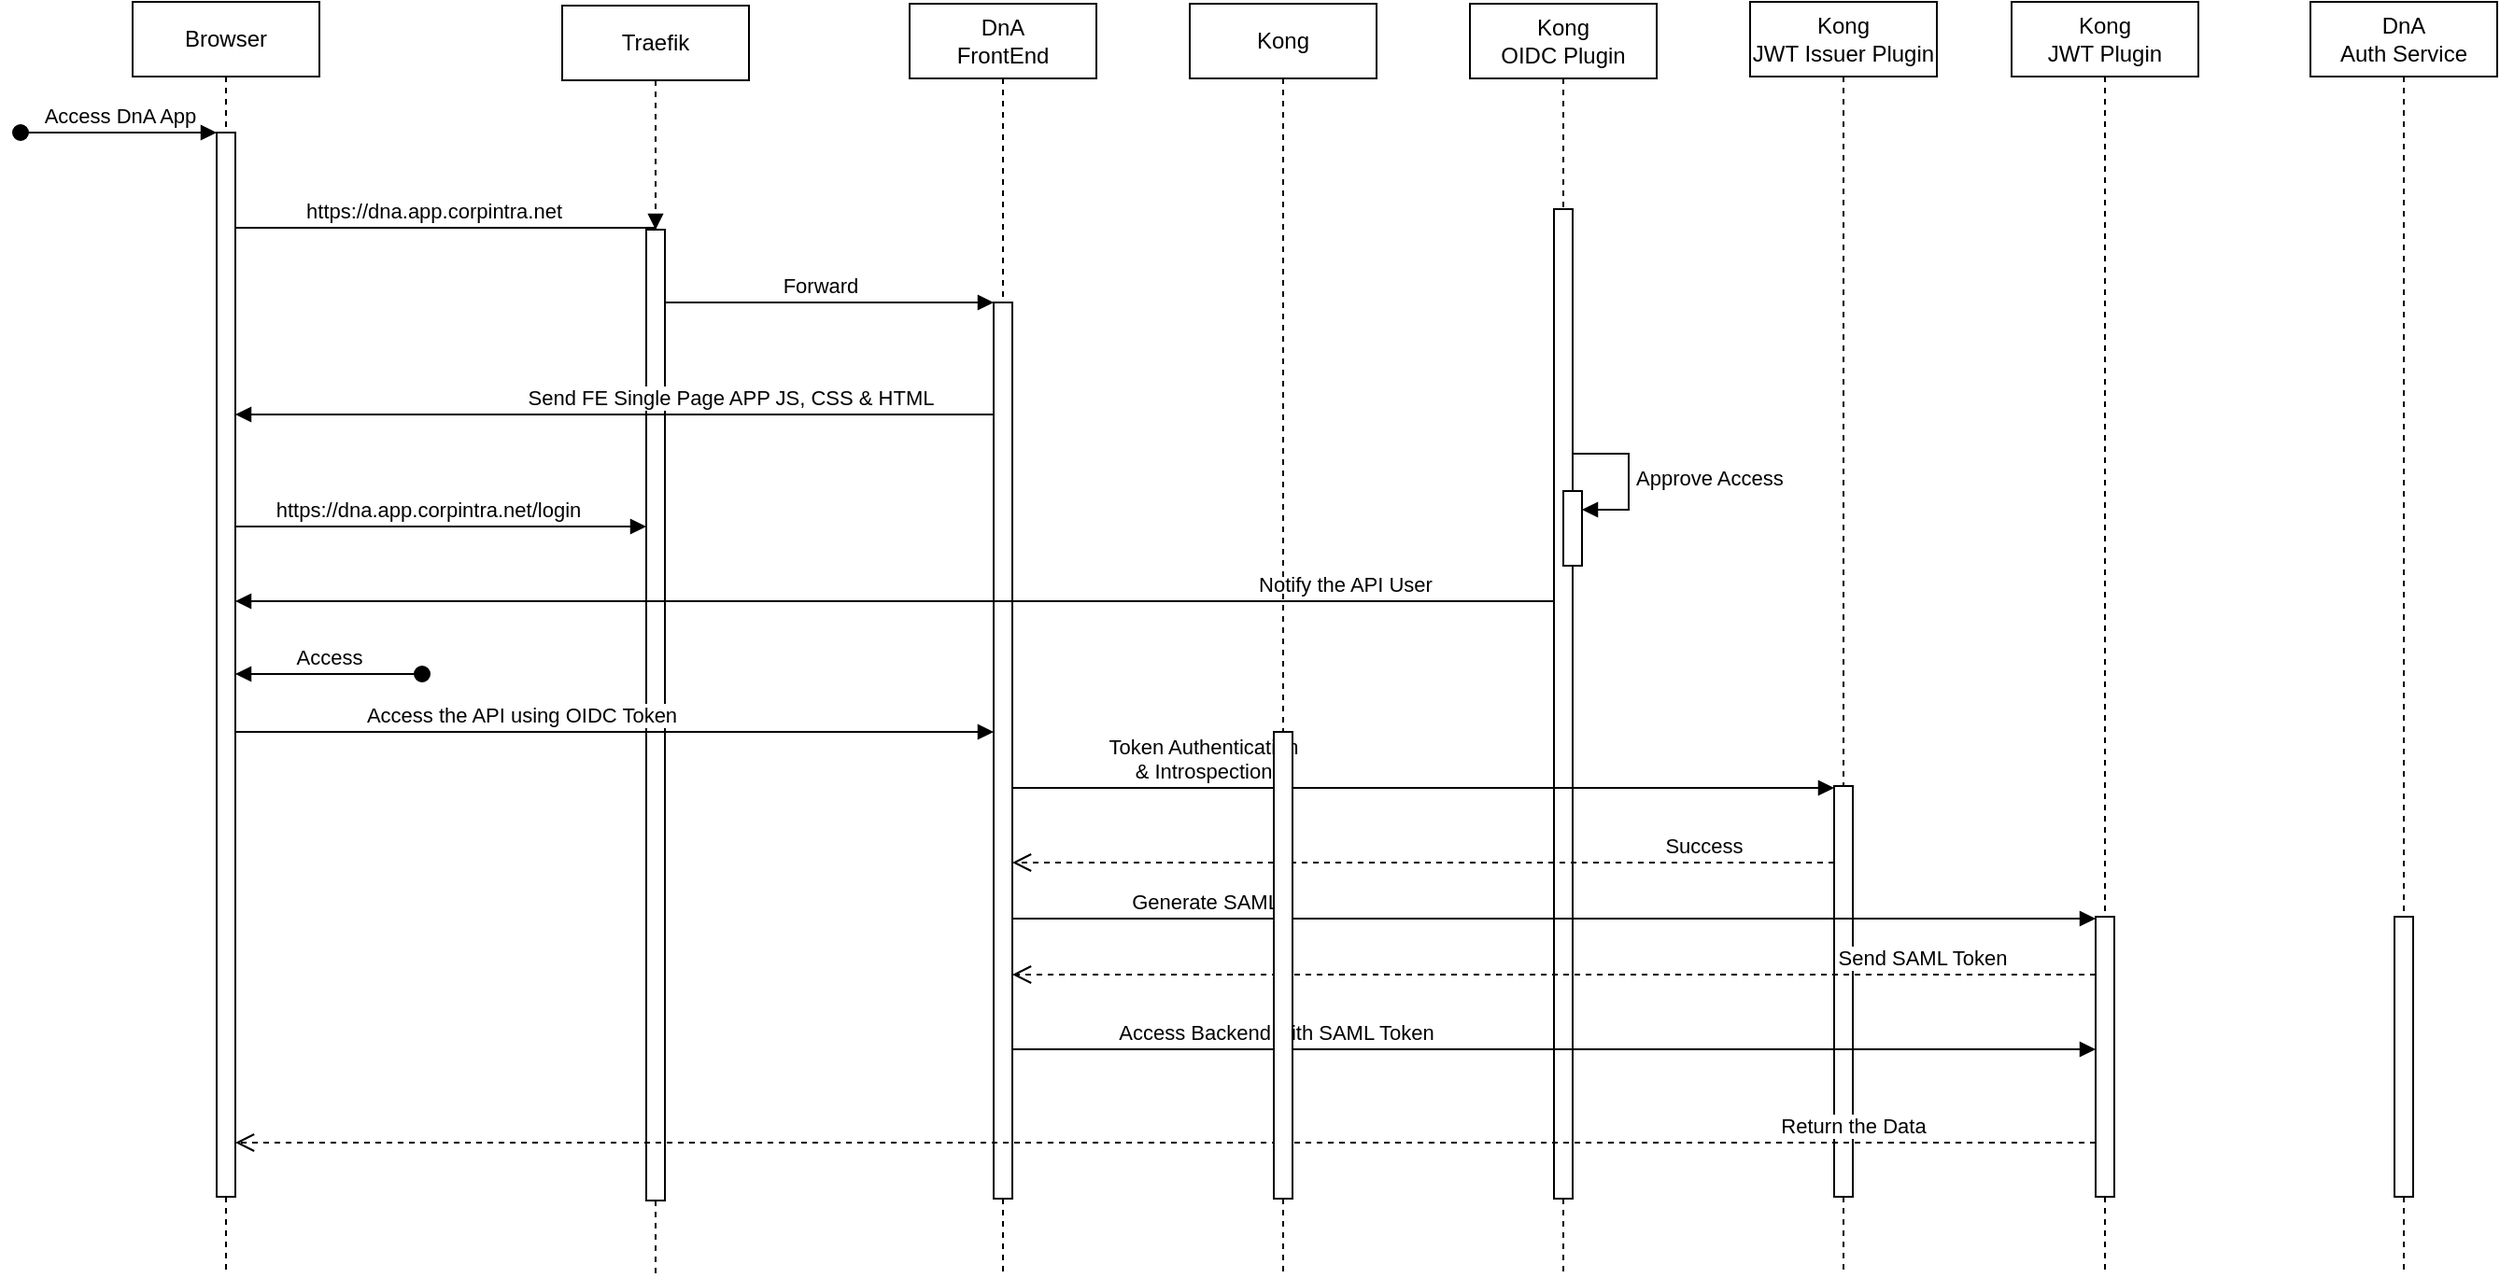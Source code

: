 <mxfile version="21.2.1" type="github">
  <diagram name="Page-1" id="2YBvvXClWsGukQMizWep">
    <mxGraphModel dx="2103" dy="660" grid="1" gridSize="10" guides="1" tooltips="1" connect="1" arrows="1" fold="1" page="1" pageScale="1" pageWidth="850" pageHeight="1100" math="0" shadow="0">
      <root>
        <mxCell id="0" />
        <mxCell id="1" parent="0" />
        <mxCell id="aM9ryv3xv72pqoxQDRHE-1" value="Browser" style="shape=umlLifeline;perimeter=lifelinePerimeter;whiteSpace=wrap;html=1;container=0;dropTarget=0;collapsible=0;recursiveResize=0;outlineConnect=0;portConstraint=eastwest;newEdgeStyle={&quot;edgeStyle&quot;:&quot;elbowEdgeStyle&quot;,&quot;elbow&quot;:&quot;vertical&quot;,&quot;curved&quot;:0,&quot;rounded&quot;:0};" parent="1" vertex="1">
          <mxGeometry x="-730" y="119" width="100" height="681" as="geometry" />
        </mxCell>
        <mxCell id="aM9ryv3xv72pqoxQDRHE-2" value="" style="html=1;points=[];perimeter=orthogonalPerimeter;outlineConnect=0;targetShapes=umlLifeline;portConstraint=eastwest;newEdgeStyle={&quot;edgeStyle&quot;:&quot;elbowEdgeStyle&quot;,&quot;elbow&quot;:&quot;vertical&quot;,&quot;curved&quot;:0,&quot;rounded&quot;:0};" parent="aM9ryv3xv72pqoxQDRHE-1" vertex="1">
          <mxGeometry x="45" y="70" width="10" height="570" as="geometry" />
        </mxCell>
        <mxCell id="aM9ryv3xv72pqoxQDRHE-3" value="Access DnA App" style="html=1;verticalAlign=bottom;startArrow=oval;endArrow=block;startSize=8;edgeStyle=elbowEdgeStyle;elbow=vertical;curved=0;rounded=0;" parent="aM9ryv3xv72pqoxQDRHE-1" target="aM9ryv3xv72pqoxQDRHE-2" edge="1">
          <mxGeometry relative="1" as="geometry">
            <mxPoint x="-60" y="70" as="sourcePoint" />
          </mxGeometry>
        </mxCell>
        <mxCell id="aM9ryv3xv72pqoxQDRHE-5" value="DnA&lt;br&gt;FrontEnd" style="shape=umlLifeline;perimeter=lifelinePerimeter;whiteSpace=wrap;html=1;container=0;dropTarget=0;collapsible=0;recursiveResize=0;outlineConnect=0;portConstraint=eastwest;newEdgeStyle={&quot;edgeStyle&quot;:&quot;elbowEdgeStyle&quot;,&quot;elbow&quot;:&quot;vertical&quot;,&quot;curved&quot;:0,&quot;rounded&quot;:0};" parent="1" vertex="1">
          <mxGeometry x="-314" y="120" width="100" height="681" as="geometry" />
        </mxCell>
        <mxCell id="aM9ryv3xv72pqoxQDRHE-6" value="" style="html=1;points=[];perimeter=orthogonalPerimeter;outlineConnect=0;targetShapes=umlLifeline;portConstraint=eastwest;newEdgeStyle={&quot;edgeStyle&quot;:&quot;elbowEdgeStyle&quot;,&quot;elbow&quot;:&quot;vertical&quot;,&quot;curved&quot;:0,&quot;rounded&quot;:0};" parent="aM9ryv3xv72pqoxQDRHE-5" vertex="1">
          <mxGeometry x="45" y="160" width="10" height="480" as="geometry" />
        </mxCell>
        <mxCell id="aM9ryv3xv72pqoxQDRHE-7" value="https://dna.app.corpintra.net" style="html=1;verticalAlign=bottom;endArrow=block;edgeStyle=elbowEdgeStyle;elbow=vertical;curved=0;rounded=0;" parent="1" source="aM9ryv3xv72pqoxQDRHE-2" target="8DKK0phsEl0i5hMAirXq-8" edge="1">
          <mxGeometry x="-0.062" relative="1" as="geometry">
            <mxPoint x="-510" y="225" as="sourcePoint" />
            <Array as="points">
              <mxPoint x="-520" y="240" />
              <mxPoint x="-195" y="230" />
              <mxPoint x="-15" y="250" />
              <mxPoint x="-425" y="225" />
            </Array>
            <mxPoint x="-370" y="225" as="targetPoint" />
            <mxPoint as="offset" />
          </mxGeometry>
        </mxCell>
        <mxCell id="XsU5lfdXcksKyY_UCjnN-1" value="Kong &lt;br&gt;OIDC Plugin" style="shape=umlLifeline;perimeter=lifelinePerimeter;whiteSpace=wrap;html=1;container=0;dropTarget=0;collapsible=0;recursiveResize=0;outlineConnect=0;portConstraint=eastwest;newEdgeStyle={&quot;edgeStyle&quot;:&quot;elbowEdgeStyle&quot;,&quot;elbow&quot;:&quot;vertical&quot;,&quot;curved&quot;:0,&quot;rounded&quot;:0};" parent="1" vertex="1">
          <mxGeometry x="-14" y="120" width="100" height="681" as="geometry" />
        </mxCell>
        <mxCell id="XsU5lfdXcksKyY_UCjnN-2" value="" style="html=1;points=[];perimeter=orthogonalPerimeter;outlineConnect=0;targetShapes=umlLifeline;portConstraint=eastwest;newEdgeStyle={&quot;edgeStyle&quot;:&quot;elbowEdgeStyle&quot;,&quot;elbow&quot;:&quot;vertical&quot;,&quot;curved&quot;:0,&quot;rounded&quot;:0};" parent="XsU5lfdXcksKyY_UCjnN-1" vertex="1">
          <mxGeometry x="45" y="110" width="10" height="530" as="geometry" />
        </mxCell>
        <mxCell id="AVic4slwQ6wHCXrnZcfe-1" value="" style="html=1;points=[];perimeter=orthogonalPerimeter;outlineConnect=0;targetShapes=umlLifeline;portConstraint=eastwest;newEdgeStyle={&quot;edgeStyle&quot;:&quot;elbowEdgeStyle&quot;,&quot;elbow&quot;:&quot;vertical&quot;,&quot;curved&quot;:0,&quot;rounded&quot;:0};" parent="XsU5lfdXcksKyY_UCjnN-1" vertex="1">
          <mxGeometry x="50" y="261" width="10" height="40" as="geometry" />
        </mxCell>
        <mxCell id="AVic4slwQ6wHCXrnZcfe-2" value="Approve Access&amp;nbsp;" style="html=1;align=left;spacingLeft=2;endArrow=block;rounded=0;edgeStyle=orthogonalEdgeStyle;curved=0;rounded=0;" parent="XsU5lfdXcksKyY_UCjnN-1" target="AVic4slwQ6wHCXrnZcfe-1" edge="1">
          <mxGeometry relative="1" as="geometry">
            <mxPoint x="55" y="241" as="sourcePoint" />
            <Array as="points">
              <mxPoint x="85" y="271" />
            </Array>
          </mxGeometry>
        </mxCell>
        <mxCell id="XsU5lfdXcksKyY_UCjnN-12" value="Kong&lt;br&gt;JWT Plugin" style="shape=umlLifeline;perimeter=lifelinePerimeter;whiteSpace=wrap;html=1;container=0;dropTarget=0;collapsible=0;recursiveResize=0;outlineConnect=0;portConstraint=eastwest;newEdgeStyle={&quot;edgeStyle&quot;:&quot;elbowEdgeStyle&quot;,&quot;elbow&quot;:&quot;vertical&quot;,&quot;curved&quot;:0,&quot;rounded&quot;:0};" parent="1" vertex="1">
          <mxGeometry x="276" y="119" width="100" height="681" as="geometry" />
        </mxCell>
        <mxCell id="XsU5lfdXcksKyY_UCjnN-16" value="" style="html=1;points=[];perimeter=orthogonalPerimeter;outlineConnect=0;targetShapes=umlLifeline;portConstraint=eastwest;newEdgeStyle={&quot;edgeStyle&quot;:&quot;elbowEdgeStyle&quot;,&quot;elbow&quot;:&quot;vertical&quot;,&quot;curved&quot;:0,&quot;rounded&quot;:0};" parent="XsU5lfdXcksKyY_UCjnN-12" vertex="1">
          <mxGeometry x="45" y="490" width="10" height="150" as="geometry" />
        </mxCell>
        <mxCell id="8DKK0phsEl0i5hMAirXq-7" value="Traefik" style="shape=umlLifeline;perimeter=lifelinePerimeter;whiteSpace=wrap;html=1;container=0;dropTarget=0;collapsible=0;recursiveResize=0;outlineConnect=0;portConstraint=eastwest;newEdgeStyle={&quot;edgeStyle&quot;:&quot;elbowEdgeStyle&quot;,&quot;elbow&quot;:&quot;vertical&quot;,&quot;curved&quot;:0,&quot;rounded&quot;:0};" parent="1" vertex="1">
          <mxGeometry x="-500" y="121" width="100" height="680" as="geometry" />
        </mxCell>
        <mxCell id="8DKK0phsEl0i5hMAirXq-8" value="" style="html=1;points=[];perimeter=orthogonalPerimeter;outlineConnect=0;targetShapes=umlLifeline;portConstraint=eastwest;newEdgeStyle={&quot;edgeStyle&quot;:&quot;elbowEdgeStyle&quot;,&quot;elbow&quot;:&quot;vertical&quot;,&quot;curved&quot;:0,&quot;rounded&quot;:0};" parent="8DKK0phsEl0i5hMAirXq-7" vertex="1">
          <mxGeometry x="45" y="120" width="10" height="520" as="geometry" />
        </mxCell>
        <mxCell id="AVic4slwQ6wHCXrnZcfe-3" value="Notify the API User" style="html=1;verticalAlign=bottom;endArrow=block;edgeStyle=elbowEdgeStyle;elbow=vertical;curved=0;rounded=0;" parent="1" source="XsU5lfdXcksKyY_UCjnN-2" target="aM9ryv3xv72pqoxQDRHE-2" edge="1">
          <mxGeometry x="-0.683" relative="1" as="geometry">
            <mxPoint x="-15" y="440" as="sourcePoint" />
            <Array as="points">
              <mxPoint x="-115" y="440" />
              <mxPoint x="-105" y="460" />
              <mxPoint x="-265" y="440" />
              <mxPoint x="-345" y="430" />
              <mxPoint x="-195" y="440" />
              <mxPoint x="-235" y="420" />
              <mxPoint x="-505" y="420" />
              <mxPoint x="-225" y="420" />
              <mxPoint x="-375" y="480" />
              <mxPoint x="-355" y="450" />
              <mxPoint x="-395" y="420" />
            </Array>
            <mxPoint x="-355" y="440" as="targetPoint" />
            <mxPoint as="offset" />
          </mxGeometry>
        </mxCell>
        <mxCell id="AVic4slwQ6wHCXrnZcfe-5" value="Access" style="html=1;verticalAlign=bottom;startArrow=oval;endArrow=block;startSize=8;edgeStyle=elbowEdgeStyle;elbow=vertical;curved=0;rounded=0;" parent="1" target="aM9ryv3xv72pqoxQDRHE-2" edge="1">
          <mxGeometry relative="1" as="geometry">
            <mxPoint x="-575" y="479" as="sourcePoint" />
            <mxPoint x="-525" y="478.5" as="targetPoint" />
            <Array as="points" />
          </mxGeometry>
        </mxCell>
        <mxCell id="AVic4slwQ6wHCXrnZcfe-6" value="Access the API using OIDC Token" style="html=1;verticalAlign=bottom;endArrow=block;edgeStyle=elbowEdgeStyle;elbow=vertical;curved=0;rounded=0;" parent="1" source="aM9ryv3xv72pqoxQDRHE-2" target="aM9ryv3xv72pqoxQDRHE-6" edge="1">
          <mxGeometry x="-0.25" relative="1" as="geometry">
            <mxPoint x="-505" y="510" as="sourcePoint" />
            <Array as="points">
              <mxPoint x="-285" y="510" />
              <mxPoint x="-265" y="540" />
              <mxPoint x="-10" y="530" />
              <mxPoint x="-420" y="505" />
            </Array>
            <mxPoint x="-5" y="510" as="targetPoint" />
            <mxPoint as="offset" />
          </mxGeometry>
        </mxCell>
        <mxCell id="AVic4slwQ6wHCXrnZcfe-7" value="Token Authentication &lt;br&gt;&amp;amp; Introspection" style="html=1;verticalAlign=bottom;endArrow=block;edgeStyle=elbowEdgeStyle;elbow=vertical;curved=0;rounded=0;" parent="1" source="aM9ryv3xv72pqoxQDRHE-6" target="CydD8f3p8fnvHTwtxUN6-2" edge="1">
          <mxGeometry x="-0.536" relative="1" as="geometry">
            <mxPoint x="-155" y="560" as="sourcePoint" />
            <Array as="points">
              <mxPoint x="-155" y="540" />
              <mxPoint x="-145" y="570" />
              <mxPoint x="-125" y="550" />
              <mxPoint x="-75" y="540" />
              <mxPoint x="-15" y="560" />
              <mxPoint x="345" y="580" />
              <mxPoint x="-65" y="555" />
            </Array>
            <mxPoint x="175" y="560" as="targetPoint" />
            <mxPoint as="offset" />
          </mxGeometry>
        </mxCell>
        <mxCell id="AVic4slwQ6wHCXrnZcfe-8" value="Success" style="html=1;verticalAlign=bottom;endArrow=open;dashed=1;endSize=8;edgeStyle=elbowEdgeStyle;elbow=vertical;curved=0;rounded=0;" parent="1" source="CydD8f3p8fnvHTwtxUN6-2" target="aM9ryv3xv72pqoxQDRHE-6" edge="1">
          <mxGeometry x="-0.679" relative="1" as="geometry">
            <mxPoint x="-25" y="570" as="sourcePoint" />
            <mxPoint x="-105" y="570" as="targetPoint" />
            <Array as="points">
              <mxPoint x="-35" y="580" />
              <mxPoint x="-155" y="570" />
              <mxPoint x="-105" y="600" />
              <mxPoint x="-75" y="580" />
            </Array>
            <mxPoint as="offset" />
          </mxGeometry>
        </mxCell>
        <mxCell id="CydD8f3p8fnvHTwtxUN6-1" value="Kong&lt;br&gt;JWT Issuer Plugin" style="shape=umlLifeline;perimeter=lifelinePerimeter;whiteSpace=wrap;html=1;container=0;dropTarget=0;collapsible=0;recursiveResize=0;outlineConnect=0;portConstraint=eastwest;newEdgeStyle={&quot;edgeStyle&quot;:&quot;elbowEdgeStyle&quot;,&quot;elbow&quot;:&quot;vertical&quot;,&quot;curved&quot;:0,&quot;rounded&quot;:0};" parent="1" vertex="1">
          <mxGeometry x="136" y="119" width="100" height="681" as="geometry" />
        </mxCell>
        <mxCell id="CydD8f3p8fnvHTwtxUN6-2" value="" style="html=1;points=[];perimeter=orthogonalPerimeter;outlineConnect=0;targetShapes=umlLifeline;portConstraint=eastwest;newEdgeStyle={&quot;edgeStyle&quot;:&quot;elbowEdgeStyle&quot;,&quot;elbow&quot;:&quot;vertical&quot;,&quot;curved&quot;:0,&quot;rounded&quot;:0};" parent="CydD8f3p8fnvHTwtxUN6-1" vertex="1">
          <mxGeometry x="45" y="420" width="10" height="220" as="geometry" />
        </mxCell>
        <mxCell id="AVic4slwQ6wHCXrnZcfe-10" value="Return the Data" style="html=1;verticalAlign=bottom;endArrow=open;dashed=1;endSize=8;edgeStyle=elbowEdgeStyle;elbow=vertical;curved=0;rounded=0;" parent="1" source="XsU5lfdXcksKyY_UCjnN-16" target="aM9ryv3xv72pqoxQDRHE-2" edge="1">
          <mxGeometry x="-0.739" relative="1" as="geometry">
            <mxPoint x="105" y="690" as="sourcePoint" />
            <mxPoint x="-55" y="690" as="targetPoint" />
            <Array as="points">
              <mxPoint x="25" y="730" />
              <mxPoint x="-295" y="700" />
            </Array>
            <mxPoint as="offset" />
          </mxGeometry>
        </mxCell>
        <mxCell id="CydD8f3p8fnvHTwtxUN6-5" value="Send SAML Token" style="html=1;verticalAlign=bottom;endArrow=open;dashed=1;endSize=8;edgeStyle=elbowEdgeStyle;elbow=vertical;curved=0;rounded=0;" parent="1" source="XsU5lfdXcksKyY_UCjnN-16" target="aM9ryv3xv72pqoxQDRHE-6" edge="1">
          <mxGeometry x="-0.679" relative="1" as="geometry">
            <mxPoint x="135" y="640" as="sourcePoint" />
            <mxPoint x="-145" y="640" as="targetPoint" />
            <Array as="points">
              <mxPoint x="70" y="640" />
              <mxPoint x="-50" y="630" />
              <mxPoint y="660" />
              <mxPoint x="30" y="640" />
            </Array>
            <mxPoint as="offset" />
          </mxGeometry>
        </mxCell>
        <mxCell id="AVic4slwQ6wHCXrnZcfe-9" value="Generate SAML" style="html=1;verticalAlign=bottom;endArrow=block;edgeStyle=elbowEdgeStyle;elbow=vertical;curved=0;rounded=0;" parent="1" source="aM9ryv3xv72pqoxQDRHE-6" target="XsU5lfdXcksKyY_UCjnN-16" edge="1">
          <mxGeometry x="-0.645" relative="1" as="geometry">
            <mxPoint x="-165" y="620" as="sourcePoint" />
            <Array as="points">
              <mxPoint x="65" y="610" />
              <mxPoint x="55" y="600" />
              <mxPoint x="-65" y="660" />
              <mxPoint x="-55" y="640" />
              <mxPoint x="-70" y="620" />
              <mxPoint x="-10" y="640" />
              <mxPoint x="350" y="660" />
              <mxPoint x="-60" y="635" />
            </Array>
            <mxPoint x="-5" y="620" as="targetPoint" />
            <mxPoint as="offset" />
          </mxGeometry>
        </mxCell>
        <mxCell id="CydD8f3p8fnvHTwtxUN6-6" value="Access Backend with SAML Token" style="html=1;verticalAlign=bottom;endArrow=block;edgeStyle=elbowEdgeStyle;elbow=vertical;curved=0;rounded=0;" parent="1" source="aM9ryv3xv72pqoxQDRHE-6" target="XsU5lfdXcksKyY_UCjnN-16" edge="1">
          <mxGeometry x="-0.513" relative="1" as="geometry">
            <mxPoint x="-245" y="680" as="sourcePoint" />
            <Array as="points">
              <mxPoint x="70" y="680" />
              <mxPoint x="60" y="670" />
              <mxPoint x="-60" y="730" />
              <mxPoint x="-50" y="710" />
              <mxPoint x="-65" y="690" />
              <mxPoint x="-5" y="710" />
              <mxPoint x="355" y="730" />
              <mxPoint x="-55" y="705" />
            </Array>
            <mxPoint x="145" y="680" as="targetPoint" />
            <mxPoint as="offset" />
          </mxGeometry>
        </mxCell>
        <mxCell id="GwJlaA-RUiMvIkWrUPOA-1" value="DnA &lt;br&gt;Auth Service" style="shape=umlLifeline;perimeter=lifelinePerimeter;whiteSpace=wrap;html=1;container=0;dropTarget=0;collapsible=0;recursiveResize=0;outlineConnect=0;portConstraint=eastwest;newEdgeStyle={&quot;edgeStyle&quot;:&quot;elbowEdgeStyle&quot;,&quot;elbow&quot;:&quot;vertical&quot;,&quot;curved&quot;:0,&quot;rounded&quot;:0};" vertex="1" parent="1">
          <mxGeometry x="436" y="119" width="100" height="681" as="geometry" />
        </mxCell>
        <mxCell id="GwJlaA-RUiMvIkWrUPOA-2" value="" style="html=1;points=[];perimeter=orthogonalPerimeter;outlineConnect=0;targetShapes=umlLifeline;portConstraint=eastwest;newEdgeStyle={&quot;edgeStyle&quot;:&quot;elbowEdgeStyle&quot;,&quot;elbow&quot;:&quot;vertical&quot;,&quot;curved&quot;:0,&quot;rounded&quot;:0};" vertex="1" parent="GwJlaA-RUiMvIkWrUPOA-1">
          <mxGeometry x="45" y="490" width="10" height="150" as="geometry" />
        </mxCell>
        <mxCell id="GwJlaA-RUiMvIkWrUPOA-3" value="Kong" style="shape=umlLifeline;perimeter=lifelinePerimeter;whiteSpace=wrap;html=1;container=0;dropTarget=0;collapsible=0;recursiveResize=0;outlineConnect=0;portConstraint=eastwest;newEdgeStyle={&quot;edgeStyle&quot;:&quot;elbowEdgeStyle&quot;,&quot;elbow&quot;:&quot;vertical&quot;,&quot;curved&quot;:0,&quot;rounded&quot;:0};" vertex="1" parent="1">
          <mxGeometry x="-164" y="120" width="100" height="681" as="geometry" />
        </mxCell>
        <mxCell id="GwJlaA-RUiMvIkWrUPOA-4" value="" style="html=1;points=[];perimeter=orthogonalPerimeter;outlineConnect=0;targetShapes=umlLifeline;portConstraint=eastwest;newEdgeStyle={&quot;edgeStyle&quot;:&quot;elbowEdgeStyle&quot;,&quot;elbow&quot;:&quot;vertical&quot;,&quot;curved&quot;:0,&quot;rounded&quot;:0};" vertex="1" parent="GwJlaA-RUiMvIkWrUPOA-3">
          <mxGeometry x="45" y="390" width="10" height="250" as="geometry" />
        </mxCell>
        <mxCell id="GwJlaA-RUiMvIkWrUPOA-5" value="Forward" style="html=1;verticalAlign=bottom;endArrow=block;edgeStyle=elbowEdgeStyle;elbow=vertical;curved=0;rounded=0;" edge="1" parent="1" source="8DKK0phsEl0i5hMAirXq-8" target="aM9ryv3xv72pqoxQDRHE-6">
          <mxGeometry x="-0.062" relative="1" as="geometry">
            <mxPoint x="-490" y="260" as="sourcePoint" />
            <Array as="points">
              <mxPoint x="-390" y="280" />
              <mxPoint x="-10" y="250" />
              <mxPoint x="170" y="270" />
              <mxPoint x="-240" y="245" />
            </Array>
            <mxPoint x="-330" y="260" as="targetPoint" />
            <mxPoint as="offset" />
          </mxGeometry>
        </mxCell>
        <mxCell id="GwJlaA-RUiMvIkWrUPOA-7" value="Send FE Single Page APP JS, CSS &amp;amp; HTML" style="html=1;verticalAlign=bottom;endArrow=block;edgeStyle=elbowEdgeStyle;elbow=vertical;curved=0;rounded=0;" edge="1" parent="1" source="aM9ryv3xv72pqoxQDRHE-6" target="aM9ryv3xv72pqoxQDRHE-2">
          <mxGeometry x="-0.303" relative="1" as="geometry">
            <mxPoint x="-260" y="340" as="sourcePoint" />
            <Array as="points">
              <mxPoint x="-360" y="340" />
              <mxPoint x="-320" y="360" />
              <mxPoint x="-480" y="340" />
              <mxPoint x="-560" y="330" />
              <mxPoint x="-410" y="340" />
              <mxPoint x="-450" y="320" />
              <mxPoint x="-720" y="320" />
              <mxPoint x="-440" y="320" />
              <mxPoint x="-590" y="380" />
              <mxPoint x="-570" y="350" />
              <mxPoint x="-610" y="320" />
            </Array>
            <mxPoint x="-890" y="340" as="targetPoint" />
            <mxPoint as="offset" />
          </mxGeometry>
        </mxCell>
        <mxCell id="GwJlaA-RUiMvIkWrUPOA-8" value="https://dna.app.corpintra.net/login" style="html=1;verticalAlign=bottom;endArrow=block;edgeStyle=elbowEdgeStyle;elbow=vertical;curved=0;rounded=0;" edge="1" parent="1" source="aM9ryv3xv72pqoxQDRHE-2" target="8DKK0phsEl0i5hMAirXq-8">
          <mxGeometry x="-0.062" relative="1" as="geometry">
            <mxPoint x="-670" y="420" as="sourcePoint" />
            <Array as="points">
              <mxPoint x="-560" y="400" />
              <mxPoint x="-515" y="420" />
              <mxPoint x="-190" y="410" />
              <mxPoint x="-10" y="430" />
              <mxPoint x="-420" y="405" />
            </Array>
            <mxPoint x="-510" y="420" as="targetPoint" />
            <mxPoint as="offset" />
          </mxGeometry>
        </mxCell>
      </root>
    </mxGraphModel>
  </diagram>
</mxfile>
